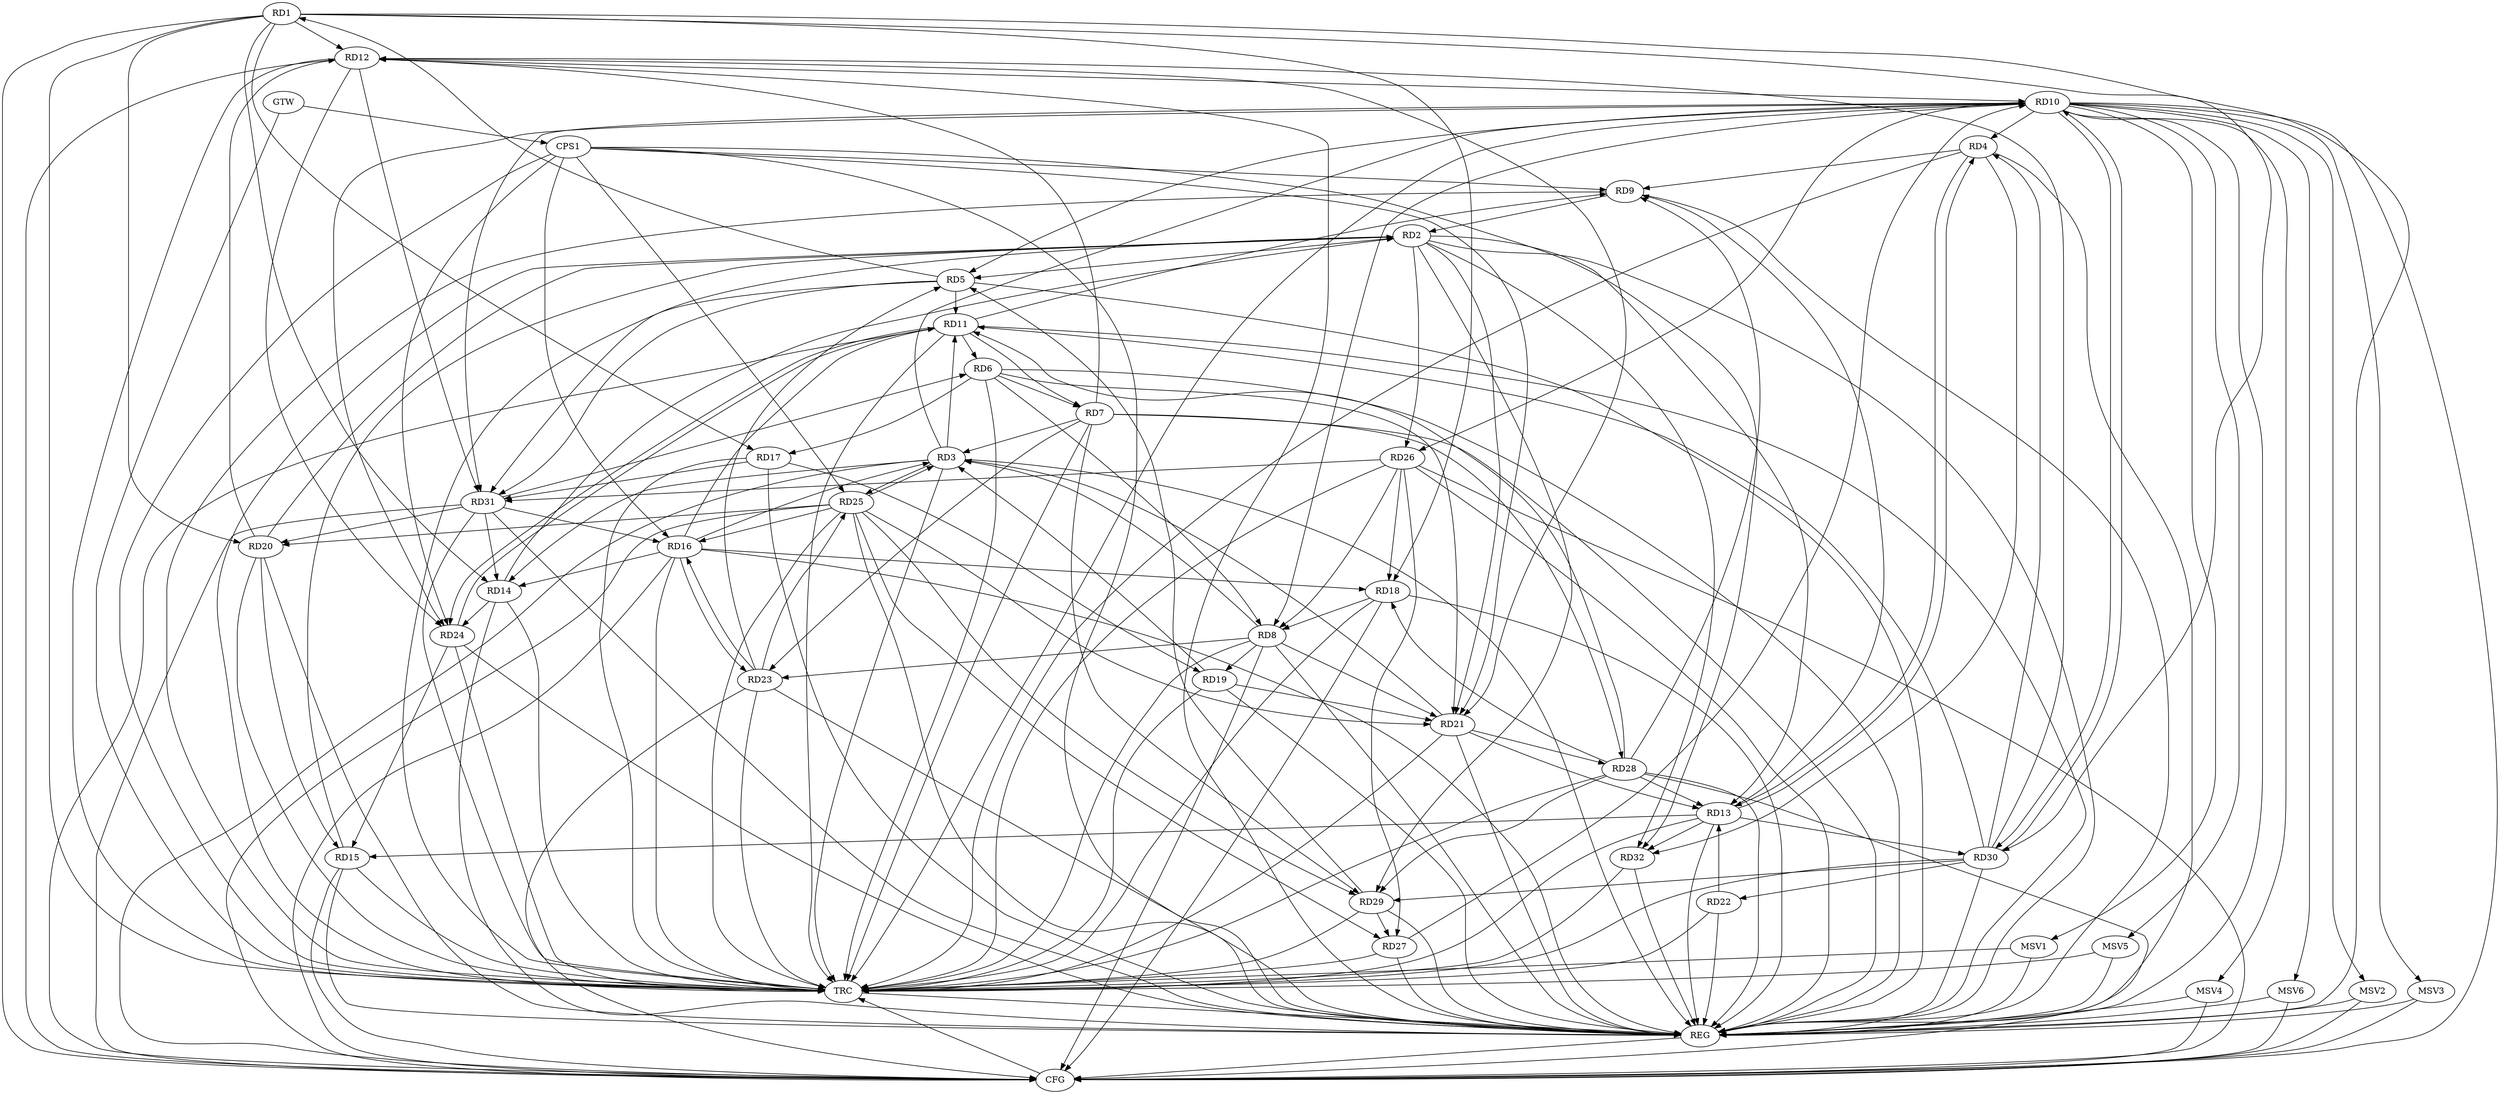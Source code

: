 strict digraph G {
  RD1 [ label="RD1" ];
  RD2 [ label="RD2" ];
  RD3 [ label="RD3" ];
  RD4 [ label="RD4" ];
  RD5 [ label="RD5" ];
  RD6 [ label="RD6" ];
  RD7 [ label="RD7" ];
  RD8 [ label="RD8" ];
  RD9 [ label="RD9" ];
  RD10 [ label="RD10" ];
  RD11 [ label="RD11" ];
  RD12 [ label="RD12" ];
  RD13 [ label="RD13" ];
  RD14 [ label="RD14" ];
  RD15 [ label="RD15" ];
  RD16 [ label="RD16" ];
  RD17 [ label="RD17" ];
  RD18 [ label="RD18" ];
  RD19 [ label="RD19" ];
  RD20 [ label="RD20" ];
  RD21 [ label="RD21" ];
  RD22 [ label="RD22" ];
  RD23 [ label="RD23" ];
  RD24 [ label="RD24" ];
  RD25 [ label="RD25" ];
  RD26 [ label="RD26" ];
  RD27 [ label="RD27" ];
  RD28 [ label="RD28" ];
  RD29 [ label="RD29" ];
  RD30 [ label="RD30" ];
  RD31 [ label="RD31" ];
  RD32 [ label="RD32" ];
  CPS1 [ label="CPS1" ];
  GTW [ label="GTW" ];
  REG [ label="REG" ];
  CFG [ label="CFG" ];
  TRC [ label="TRC" ];
  MSV1 [ label="MSV1" ];
  MSV2 [ label="MSV2" ];
  MSV3 [ label="MSV3" ];
  MSV4 [ label="MSV4" ];
  MSV5 [ label="MSV5" ];
  MSV6 [ label="MSV6" ];
  RD5 -> RD1;
  RD1 -> RD12;
  RD1 -> RD14;
  RD1 -> RD17;
  RD1 -> RD18;
  RD1 -> RD20;
  RD1 -> RD30;
  RD2 -> RD5;
  RD9 -> RD2;
  RD2 -> RD13;
  RD14 -> RD2;
  RD15 -> RD2;
  RD20 -> RD2;
  RD2 -> RD21;
  RD2 -> RD26;
  RD2 -> RD29;
  RD2 -> RD31;
  RD2 -> RD32;
  RD7 -> RD3;
  RD8 -> RD3;
  RD3 -> RD10;
  RD3 -> RD11;
  RD3 -> RD14;
  RD16 -> RD3;
  RD19 -> RD3;
  RD21 -> RD3;
  RD3 -> RD25;
  RD25 -> RD3;
  RD4 -> RD9;
  RD10 -> RD4;
  RD4 -> RD13;
  RD13 -> RD4;
  RD30 -> RD4;
  RD4 -> RD32;
  RD10 -> RD5;
  RD5 -> RD11;
  RD23 -> RD5;
  RD29 -> RD5;
  RD5 -> RD31;
  RD6 -> RD7;
  RD6 -> RD8;
  RD11 -> RD6;
  RD6 -> RD17;
  RD6 -> RD21;
  RD31 -> RD6;
  RD11 -> RD7;
  RD7 -> RD12;
  RD7 -> RD23;
  RD7 -> RD28;
  RD7 -> RD29;
  RD10 -> RD8;
  RD18 -> RD8;
  RD8 -> RD19;
  RD8 -> RD21;
  RD8 -> RD23;
  RD26 -> RD8;
  RD11 -> RD9;
  RD13 -> RD9;
  RD28 -> RD9;
  RD12 -> RD10;
  RD10 -> RD24;
  RD10 -> RD26;
  RD27 -> RD10;
  RD10 -> RD30;
  RD30 -> RD10;
  RD10 -> RD31;
  RD16 -> RD11;
  RD11 -> RD24;
  RD24 -> RD11;
  RD28 -> RD11;
  RD30 -> RD11;
  RD20 -> RD12;
  RD12 -> RD21;
  RD12 -> RD24;
  RD30 -> RD12;
  RD12 -> RD31;
  RD13 -> RD15;
  RD21 -> RD13;
  RD22 -> RD13;
  RD28 -> RD13;
  RD13 -> RD30;
  RD13 -> RD32;
  RD16 -> RD14;
  RD14 -> RD24;
  RD31 -> RD14;
  RD20 -> RD15;
  RD24 -> RD15;
  RD16 -> RD18;
  RD16 -> RD23;
  RD23 -> RD16;
  RD25 -> RD16;
  RD31 -> RD16;
  RD17 -> RD19;
  RD17 -> RD31;
  RD26 -> RD18;
  RD28 -> RD18;
  RD19 -> RD21;
  RD25 -> RD20;
  RD31 -> RD20;
  RD25 -> RD21;
  RD21 -> RD28;
  RD30 -> RD22;
  RD23 -> RD25;
  RD25 -> RD27;
  RD25 -> RD29;
  RD26 -> RD27;
  RD26 -> RD31;
  RD29 -> RD27;
  RD28 -> RD29;
  RD30 -> RD29;
  CPS1 -> RD32;
  CPS1 -> RD9;
  CPS1 -> RD25;
  CPS1 -> RD16;
  CPS1 -> RD21;
  CPS1 -> RD24;
  GTW -> CPS1;
  RD1 -> REG;
  RD2 -> REG;
  RD3 -> REG;
  RD4 -> REG;
  RD5 -> REG;
  RD6 -> REG;
  RD7 -> REG;
  RD8 -> REG;
  RD9 -> REG;
  RD10 -> REG;
  RD11 -> REG;
  RD12 -> REG;
  RD13 -> REG;
  RD14 -> REG;
  RD15 -> REG;
  RD16 -> REG;
  RD17 -> REG;
  RD18 -> REG;
  RD19 -> REG;
  RD20 -> REG;
  RD21 -> REG;
  RD22 -> REG;
  RD23 -> REG;
  RD24 -> REG;
  RD25 -> REG;
  RD26 -> REG;
  RD27 -> REG;
  RD28 -> REG;
  RD29 -> REG;
  RD30 -> REG;
  RD31 -> REG;
  RD32 -> REG;
  CPS1 -> REG;
  RD31 -> CFG;
  RD23 -> CFG;
  RD10 -> CFG;
  RD25 -> CFG;
  RD1 -> CFG;
  RD26 -> CFG;
  RD8 -> CFG;
  RD18 -> CFG;
  RD15 -> CFG;
  RD11 -> CFG;
  RD3 -> CFG;
  RD16 -> CFG;
  RD12 -> CFG;
  RD28 -> CFG;
  REG -> CFG;
  RD1 -> TRC;
  RD2 -> TRC;
  RD3 -> TRC;
  RD4 -> TRC;
  RD5 -> TRC;
  RD6 -> TRC;
  RD7 -> TRC;
  RD8 -> TRC;
  RD9 -> TRC;
  RD10 -> TRC;
  RD11 -> TRC;
  RD12 -> TRC;
  RD13 -> TRC;
  RD14 -> TRC;
  RD15 -> TRC;
  RD16 -> TRC;
  RD17 -> TRC;
  RD18 -> TRC;
  RD19 -> TRC;
  RD20 -> TRC;
  RD21 -> TRC;
  RD22 -> TRC;
  RD23 -> TRC;
  RD24 -> TRC;
  RD25 -> TRC;
  RD26 -> TRC;
  RD27 -> TRC;
  RD28 -> TRC;
  RD29 -> TRC;
  RD30 -> TRC;
  RD31 -> TRC;
  RD32 -> TRC;
  CPS1 -> TRC;
  GTW -> TRC;
  CFG -> TRC;
  TRC -> REG;
  RD10 -> MSV1;
  MSV1 -> REG;
  MSV1 -> TRC;
  RD10 -> MSV2;
  MSV2 -> REG;
  MSV2 -> CFG;
  RD10 -> MSV3;
  MSV3 -> REG;
  MSV3 -> CFG;
  RD10 -> MSV4;
  MSV4 -> REG;
  MSV4 -> CFG;
  RD10 -> MSV5;
  RD10 -> MSV6;
  MSV5 -> REG;
  MSV5 -> TRC;
  MSV6 -> REG;
  MSV6 -> CFG;
}
